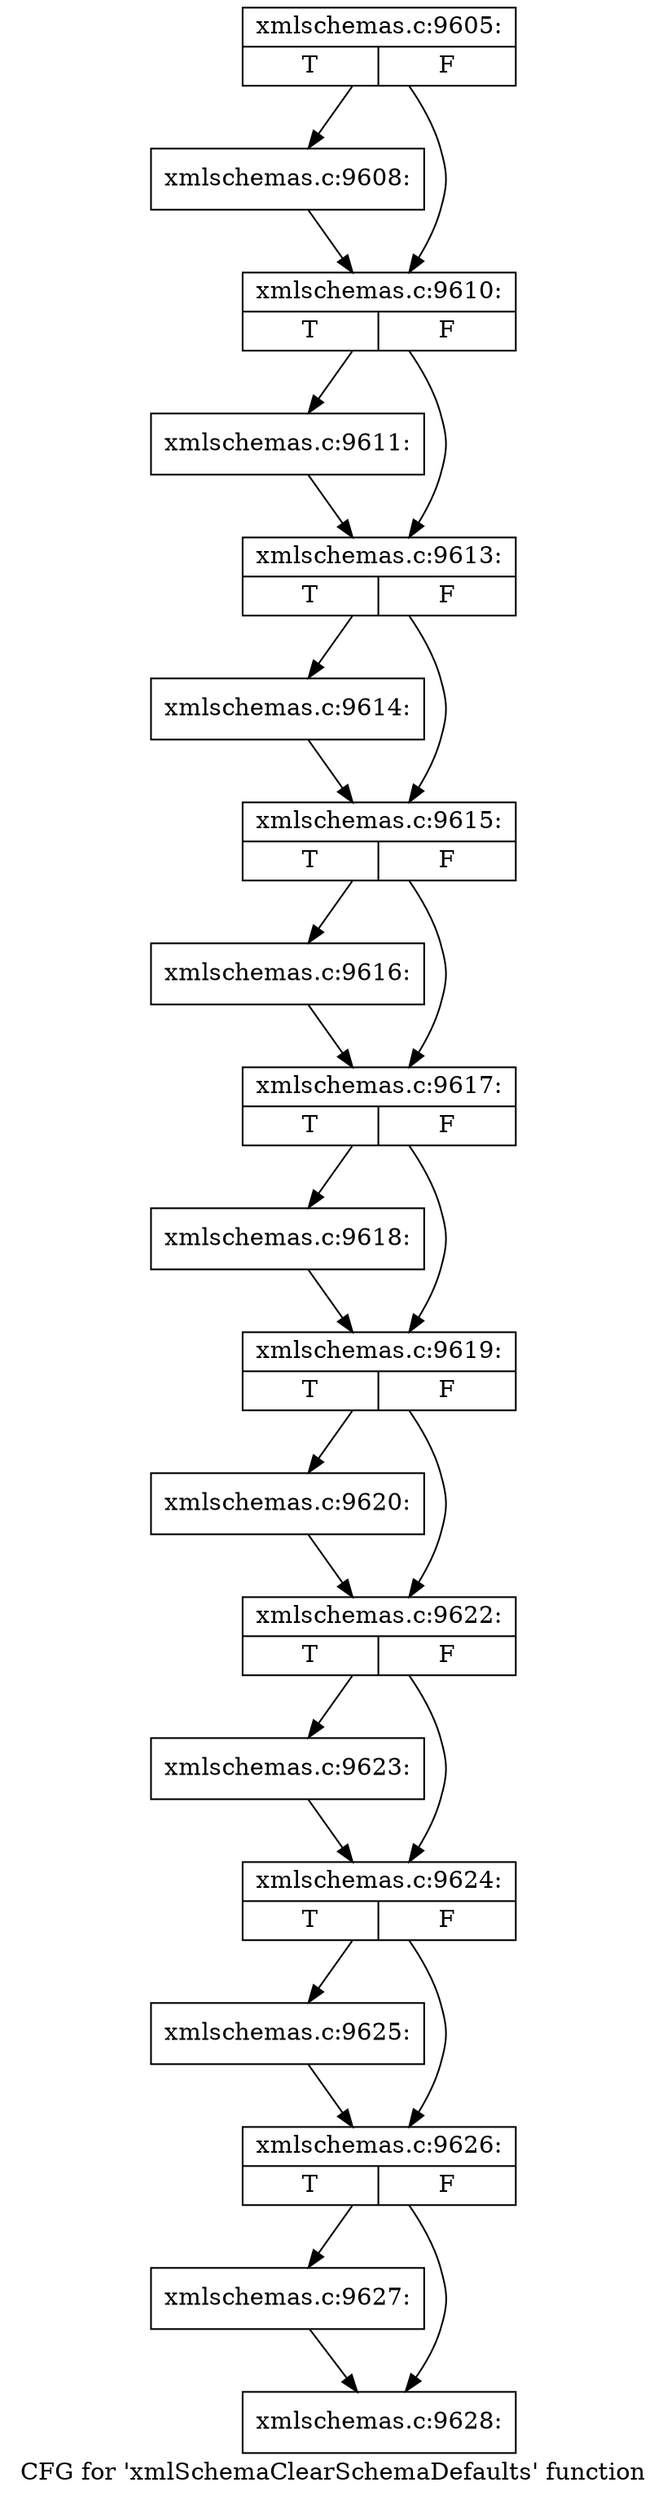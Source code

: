 digraph "CFG for 'xmlSchemaClearSchemaDefaults' function" {
	label="CFG for 'xmlSchemaClearSchemaDefaults' function";

	Node0x4c694b0 [shape=record,label="{xmlschemas.c:9605:|{<s0>T|<s1>F}}"];
	Node0x4c694b0 -> Node0x4c6fb80;
	Node0x4c694b0 -> Node0x4c6f470;
	Node0x4c6fb80 [shape=record,label="{xmlschemas.c:9608:}"];
	Node0x4c6fb80 -> Node0x4c6f470;
	Node0x4c6f470 [shape=record,label="{xmlschemas.c:9610:|{<s0>T|<s1>F}}"];
	Node0x4c6f470 -> Node0x4c71df0;
	Node0x4c6f470 -> Node0x4c71e40;
	Node0x4c71df0 [shape=record,label="{xmlschemas.c:9611:}"];
	Node0x4c71df0 -> Node0x4c71e40;
	Node0x4c71e40 [shape=record,label="{xmlschemas.c:9613:|{<s0>T|<s1>F}}"];
	Node0x4c71e40 -> Node0x4c72660;
	Node0x4c71e40 -> Node0x4c726b0;
	Node0x4c72660 [shape=record,label="{xmlschemas.c:9614:}"];
	Node0x4c72660 -> Node0x4c726b0;
	Node0x4c726b0 [shape=record,label="{xmlschemas.c:9615:|{<s0>T|<s1>F}}"];
	Node0x4c726b0 -> Node0x4c72f00;
	Node0x4c726b0 -> Node0x4c72f50;
	Node0x4c72f00 [shape=record,label="{xmlschemas.c:9616:}"];
	Node0x4c72f00 -> Node0x4c72f50;
	Node0x4c72f50 [shape=record,label="{xmlschemas.c:9617:|{<s0>T|<s1>F}}"];
	Node0x4c72f50 -> Node0x4c737a0;
	Node0x4c72f50 -> Node0x4c737f0;
	Node0x4c737a0 [shape=record,label="{xmlschemas.c:9618:}"];
	Node0x4c737a0 -> Node0x4c737f0;
	Node0x4c737f0 [shape=record,label="{xmlschemas.c:9619:|{<s0>T|<s1>F}}"];
	Node0x4c737f0 -> Node0x4c74040;
	Node0x4c737f0 -> Node0x4c74090;
	Node0x4c74040 [shape=record,label="{xmlschemas.c:9620:}"];
	Node0x4c74040 -> Node0x4c74090;
	Node0x4c74090 [shape=record,label="{xmlschemas.c:9622:|{<s0>T|<s1>F}}"];
	Node0x4c74090 -> Node0x4c748e0;
	Node0x4c74090 -> Node0x4c74930;
	Node0x4c748e0 [shape=record,label="{xmlschemas.c:9623:}"];
	Node0x4c748e0 -> Node0x4c74930;
	Node0x4c74930 [shape=record,label="{xmlschemas.c:9624:|{<s0>T|<s1>F}}"];
	Node0x4c74930 -> Node0x4c75180;
	Node0x4c74930 -> Node0x4c751d0;
	Node0x4c75180 [shape=record,label="{xmlschemas.c:9625:}"];
	Node0x4c75180 -> Node0x4c751d0;
	Node0x4c751d0 [shape=record,label="{xmlschemas.c:9626:|{<s0>T|<s1>F}}"];
	Node0x4c751d0 -> Node0x4c75a20;
	Node0x4c751d0 -> Node0x4c75a70;
	Node0x4c75a20 [shape=record,label="{xmlschemas.c:9627:}"];
	Node0x4c75a20 -> Node0x4c75a70;
	Node0x4c75a70 [shape=record,label="{xmlschemas.c:9628:}"];
}
